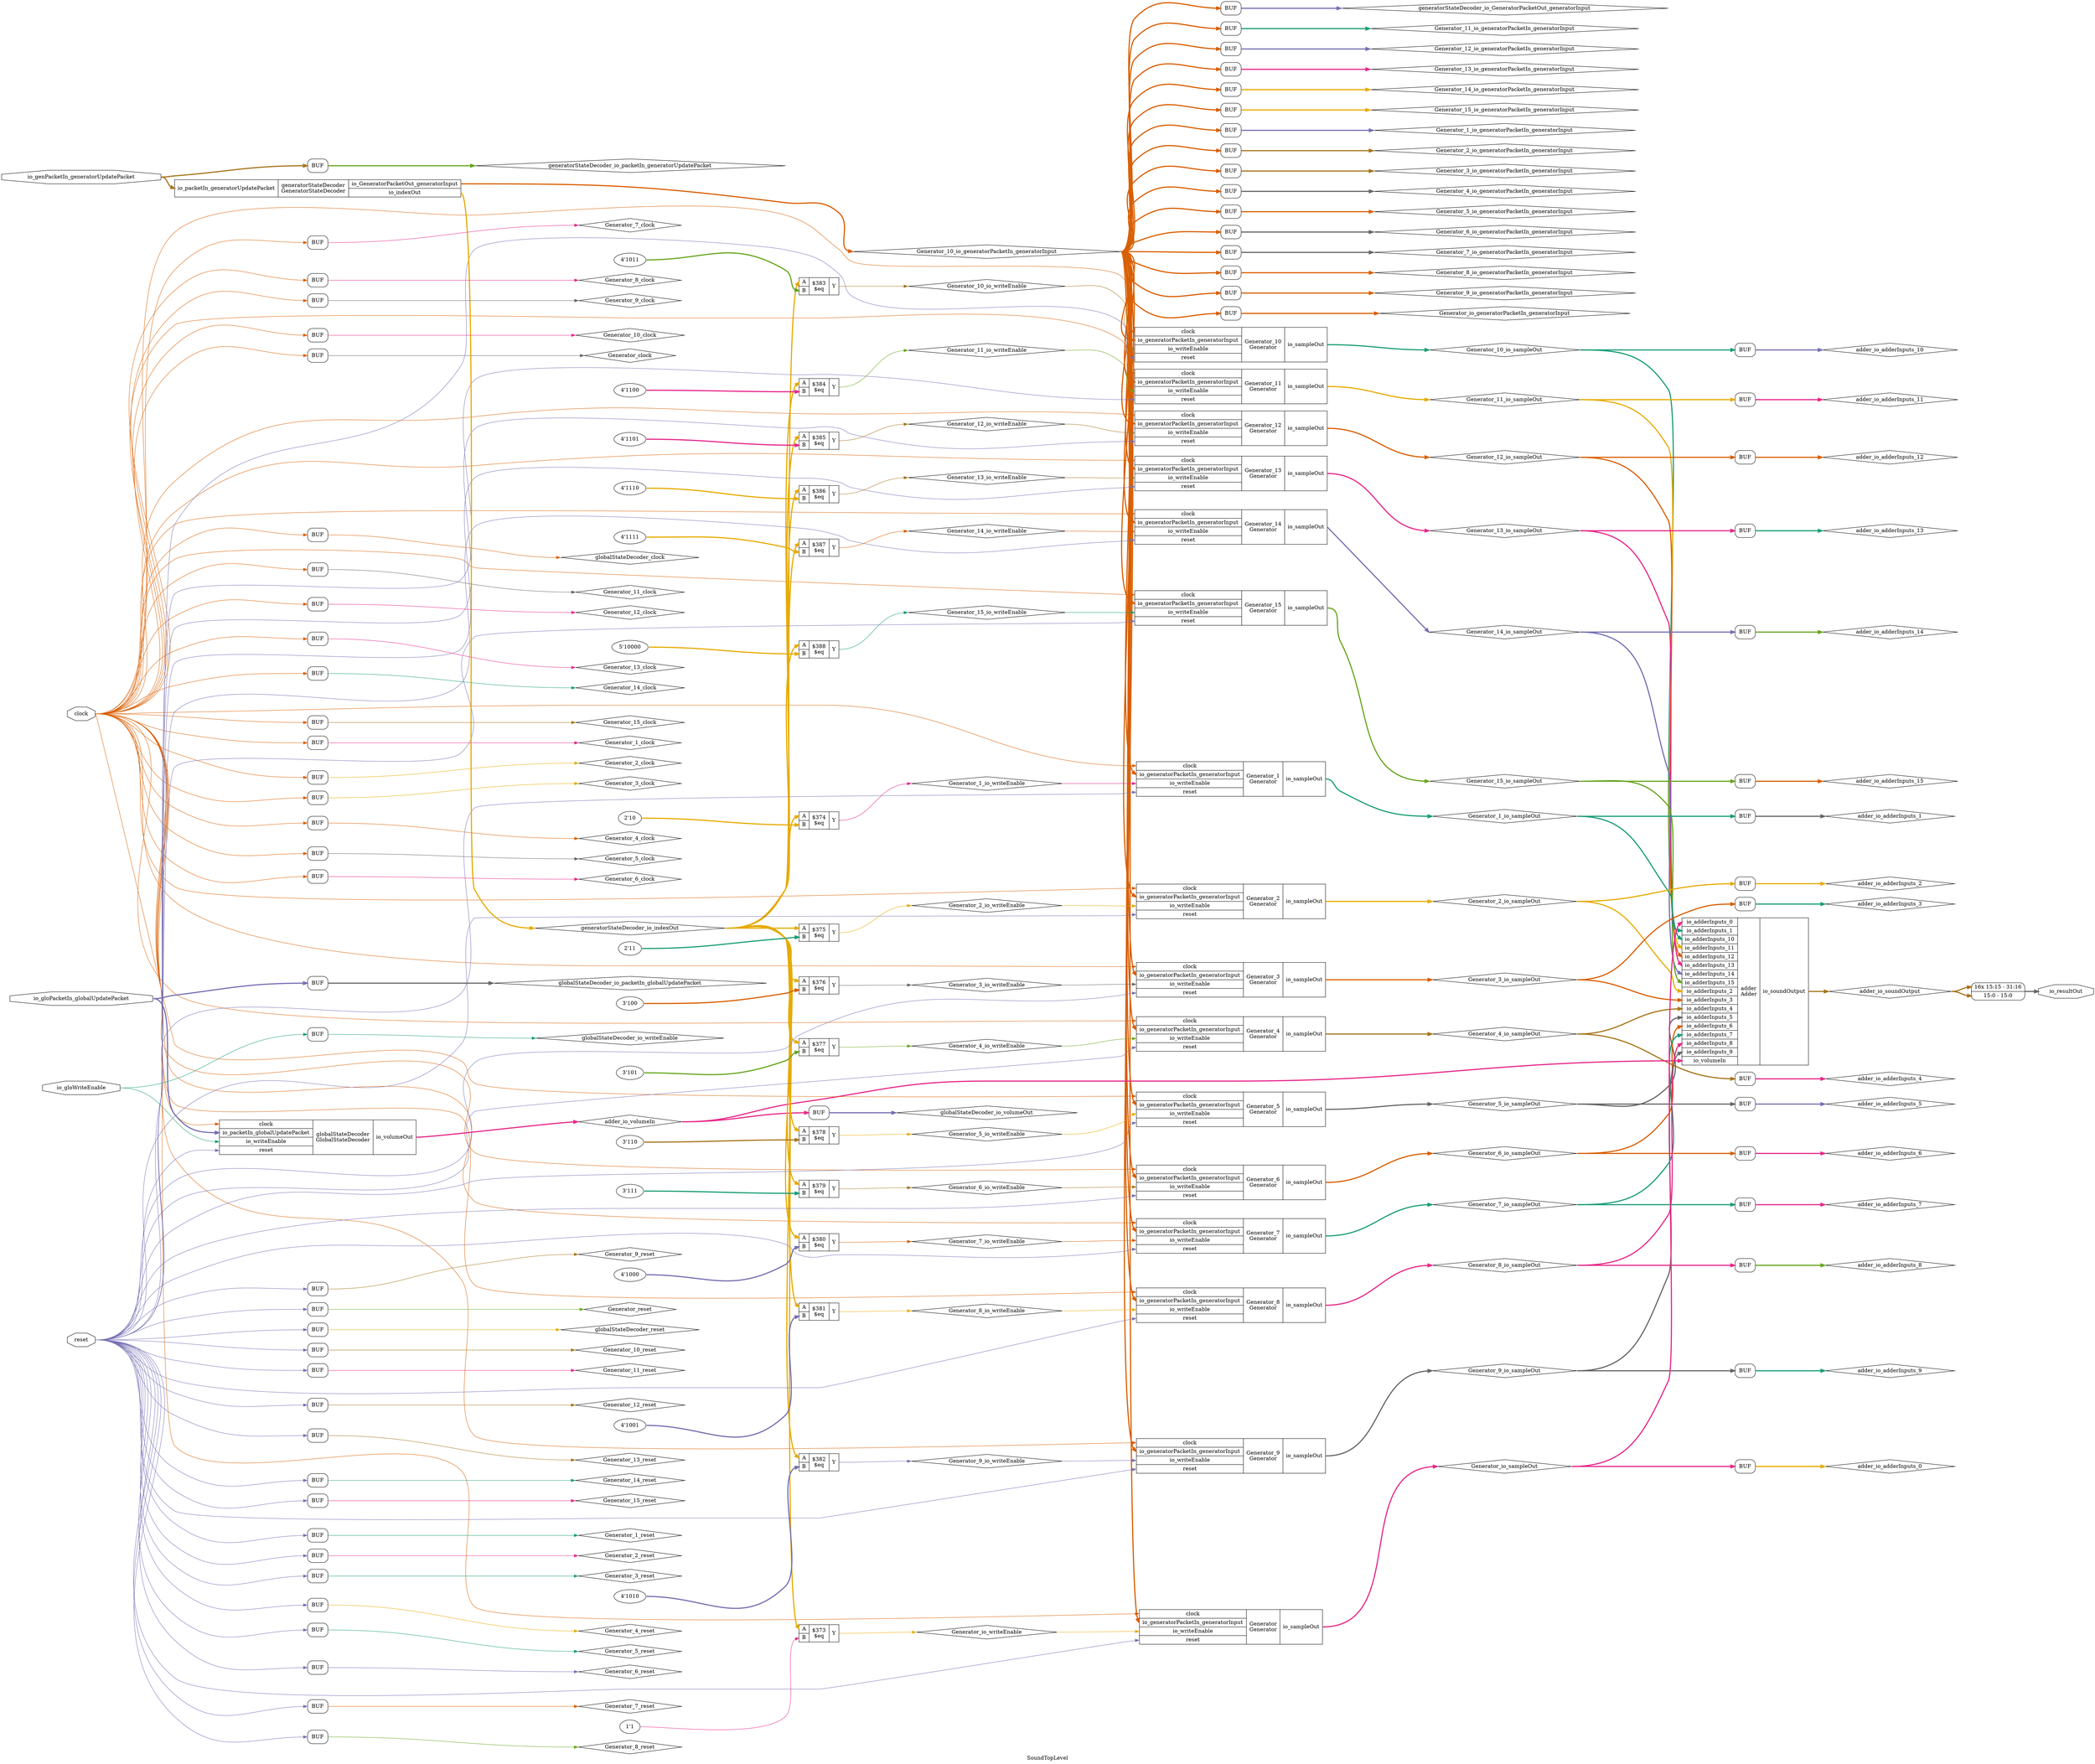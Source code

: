 digraph "SoundTopLevel" {
label="SoundTopLevel";
rankdir="LR";
remincross=true;
n1 [ shape=diamond, label="Generator_10_clock", color="black", fontcolor="black" ];
n2 [ shape=diamond, label="Generator_10_io_generatorPacketIn_generatorInput", color="black", fontcolor="black" ];
n3 [ shape=diamond, label="Generator_10_io_sampleOut", color="black", fontcolor="black" ];
n4 [ shape=diamond, label="Generator_10_io_writeEnable", color="black", fontcolor="black" ];
n5 [ shape=diamond, label="Generator_10_reset", color="black", fontcolor="black" ];
n6 [ shape=diamond, label="Generator_11_clock", color="black", fontcolor="black" ];
n7 [ shape=diamond, label="Generator_11_io_generatorPacketIn_generatorInput", color="black", fontcolor="black" ];
n8 [ shape=diamond, label="Generator_11_io_sampleOut", color="black", fontcolor="black" ];
n9 [ shape=diamond, label="Generator_11_io_writeEnable", color="black", fontcolor="black" ];
n10 [ shape=diamond, label="Generator_11_reset", color="black", fontcolor="black" ];
n11 [ shape=diamond, label="Generator_12_clock", color="black", fontcolor="black" ];
n12 [ shape=diamond, label="Generator_12_io_generatorPacketIn_generatorInput", color="black", fontcolor="black" ];
n13 [ shape=diamond, label="Generator_12_io_sampleOut", color="black", fontcolor="black" ];
n14 [ shape=diamond, label="Generator_12_io_writeEnable", color="black", fontcolor="black" ];
n15 [ shape=diamond, label="Generator_12_reset", color="black", fontcolor="black" ];
n16 [ shape=diamond, label="Generator_13_clock", color="black", fontcolor="black" ];
n17 [ shape=diamond, label="Generator_13_io_generatorPacketIn_generatorInput", color="black", fontcolor="black" ];
n18 [ shape=diamond, label="Generator_13_io_sampleOut", color="black", fontcolor="black" ];
n19 [ shape=diamond, label="Generator_13_io_writeEnable", color="black", fontcolor="black" ];
n20 [ shape=diamond, label="Generator_13_reset", color="black", fontcolor="black" ];
n21 [ shape=diamond, label="Generator_14_clock", color="black", fontcolor="black" ];
n22 [ shape=diamond, label="Generator_14_io_generatorPacketIn_generatorInput", color="black", fontcolor="black" ];
n23 [ shape=diamond, label="Generator_14_io_sampleOut", color="black", fontcolor="black" ];
n24 [ shape=diamond, label="Generator_14_io_writeEnable", color="black", fontcolor="black" ];
n25 [ shape=diamond, label="Generator_14_reset", color="black", fontcolor="black" ];
n26 [ shape=diamond, label="Generator_15_clock", color="black", fontcolor="black" ];
n27 [ shape=diamond, label="Generator_15_io_generatorPacketIn_generatorInput", color="black", fontcolor="black" ];
n28 [ shape=diamond, label="Generator_15_io_sampleOut", color="black", fontcolor="black" ];
n29 [ shape=diamond, label="Generator_15_io_writeEnable", color="black", fontcolor="black" ];
n30 [ shape=diamond, label="Generator_15_reset", color="black", fontcolor="black" ];
n31 [ shape=diamond, label="Generator_1_clock", color="black", fontcolor="black" ];
n32 [ shape=diamond, label="Generator_1_io_generatorPacketIn_generatorInput", color="black", fontcolor="black" ];
n33 [ shape=diamond, label="Generator_1_io_sampleOut", color="black", fontcolor="black" ];
n34 [ shape=diamond, label="Generator_1_io_writeEnable", color="black", fontcolor="black" ];
n35 [ shape=diamond, label="Generator_1_reset", color="black", fontcolor="black" ];
n36 [ shape=diamond, label="Generator_2_clock", color="black", fontcolor="black" ];
n37 [ shape=diamond, label="Generator_2_io_generatorPacketIn_generatorInput", color="black", fontcolor="black" ];
n38 [ shape=diamond, label="Generator_2_io_sampleOut", color="black", fontcolor="black" ];
n39 [ shape=diamond, label="Generator_2_io_writeEnable", color="black", fontcolor="black" ];
n40 [ shape=diamond, label="Generator_2_reset", color="black", fontcolor="black" ];
n41 [ shape=diamond, label="Generator_3_clock", color="black", fontcolor="black" ];
n42 [ shape=diamond, label="Generator_3_io_generatorPacketIn_generatorInput", color="black", fontcolor="black" ];
n43 [ shape=diamond, label="Generator_3_io_sampleOut", color="black", fontcolor="black" ];
n44 [ shape=diamond, label="Generator_3_io_writeEnable", color="black", fontcolor="black" ];
n45 [ shape=diamond, label="Generator_3_reset", color="black", fontcolor="black" ];
n46 [ shape=diamond, label="Generator_4_clock", color="black", fontcolor="black" ];
n47 [ shape=diamond, label="Generator_4_io_generatorPacketIn_generatorInput", color="black", fontcolor="black" ];
n48 [ shape=diamond, label="Generator_4_io_sampleOut", color="black", fontcolor="black" ];
n49 [ shape=diamond, label="Generator_4_io_writeEnable", color="black", fontcolor="black" ];
n50 [ shape=diamond, label="Generator_4_reset", color="black", fontcolor="black" ];
n51 [ shape=diamond, label="Generator_5_clock", color="black", fontcolor="black" ];
n52 [ shape=diamond, label="Generator_5_io_generatorPacketIn_generatorInput", color="black", fontcolor="black" ];
n53 [ shape=diamond, label="Generator_5_io_sampleOut", color="black", fontcolor="black" ];
n54 [ shape=diamond, label="Generator_5_io_writeEnable", color="black", fontcolor="black" ];
n55 [ shape=diamond, label="Generator_5_reset", color="black", fontcolor="black" ];
n56 [ shape=diamond, label="Generator_6_clock", color="black", fontcolor="black" ];
n57 [ shape=diamond, label="Generator_6_io_generatorPacketIn_generatorInput", color="black", fontcolor="black" ];
n58 [ shape=diamond, label="Generator_6_io_sampleOut", color="black", fontcolor="black" ];
n59 [ shape=diamond, label="Generator_6_io_writeEnable", color="black", fontcolor="black" ];
n60 [ shape=diamond, label="Generator_6_reset", color="black", fontcolor="black" ];
n61 [ shape=diamond, label="Generator_7_clock", color="black", fontcolor="black" ];
n62 [ shape=diamond, label="Generator_7_io_generatorPacketIn_generatorInput", color="black", fontcolor="black" ];
n63 [ shape=diamond, label="Generator_7_io_sampleOut", color="black", fontcolor="black" ];
n64 [ shape=diamond, label="Generator_7_io_writeEnable", color="black", fontcolor="black" ];
n65 [ shape=diamond, label="Generator_7_reset", color="black", fontcolor="black" ];
n66 [ shape=diamond, label="Generator_8_clock", color="black", fontcolor="black" ];
n67 [ shape=diamond, label="Generator_8_io_generatorPacketIn_generatorInput", color="black", fontcolor="black" ];
n68 [ shape=diamond, label="Generator_8_io_sampleOut", color="black", fontcolor="black" ];
n69 [ shape=diamond, label="Generator_8_io_writeEnable", color="black", fontcolor="black" ];
n70 [ shape=diamond, label="Generator_8_reset", color="black", fontcolor="black" ];
n71 [ shape=diamond, label="Generator_9_clock", color="black", fontcolor="black" ];
n72 [ shape=diamond, label="Generator_9_io_generatorPacketIn_generatorInput", color="black", fontcolor="black" ];
n73 [ shape=diamond, label="Generator_9_io_sampleOut", color="black", fontcolor="black" ];
n74 [ shape=diamond, label="Generator_9_io_writeEnable", color="black", fontcolor="black" ];
n75 [ shape=diamond, label="Generator_9_reset", color="black", fontcolor="black" ];
n76 [ shape=diamond, label="Generator_clock", color="black", fontcolor="black" ];
n77 [ shape=diamond, label="Generator_io_generatorPacketIn_generatorInput", color="black", fontcolor="black" ];
n78 [ shape=diamond, label="Generator_io_sampleOut", color="black", fontcolor="black" ];
n79 [ shape=diamond, label="Generator_io_writeEnable", color="black", fontcolor="black" ];
n80 [ shape=diamond, label="Generator_reset", color="black", fontcolor="black" ];
n81 [ shape=diamond, label="adder_io_adderInputs_0", color="black", fontcolor="black" ];
n82 [ shape=diamond, label="adder_io_adderInputs_1", color="black", fontcolor="black" ];
n83 [ shape=diamond, label="adder_io_adderInputs_10", color="black", fontcolor="black" ];
n84 [ shape=diamond, label="adder_io_adderInputs_11", color="black", fontcolor="black" ];
n85 [ shape=diamond, label="adder_io_adderInputs_12", color="black", fontcolor="black" ];
n86 [ shape=diamond, label="adder_io_adderInputs_13", color="black", fontcolor="black" ];
n87 [ shape=diamond, label="adder_io_adderInputs_14", color="black", fontcolor="black" ];
n88 [ shape=diamond, label="adder_io_adderInputs_15", color="black", fontcolor="black" ];
n89 [ shape=diamond, label="adder_io_adderInputs_2", color="black", fontcolor="black" ];
n90 [ shape=diamond, label="adder_io_adderInputs_3", color="black", fontcolor="black" ];
n91 [ shape=diamond, label="adder_io_adderInputs_4", color="black", fontcolor="black" ];
n92 [ shape=diamond, label="adder_io_adderInputs_5", color="black", fontcolor="black" ];
n93 [ shape=diamond, label="adder_io_adderInputs_6", color="black", fontcolor="black" ];
n94 [ shape=diamond, label="adder_io_adderInputs_7", color="black", fontcolor="black" ];
n95 [ shape=diamond, label="adder_io_adderInputs_8", color="black", fontcolor="black" ];
n96 [ shape=diamond, label="adder_io_adderInputs_9", color="black", fontcolor="black" ];
n97 [ shape=diamond, label="adder_io_soundOutput", color="black", fontcolor="black" ];
n98 [ shape=diamond, label="adder_io_volumeIn", color="black", fontcolor="black" ];
n99 [ shape=octagon, label="clock", color="black", fontcolor="black" ];
n100 [ shape=diamond, label="generatorStateDecoder_io_GeneratorPacketOut_generatorInput", color="black", fontcolor="black" ];
n101 [ shape=diamond, label="generatorStateDecoder_io_indexOut", color="black", fontcolor="black" ];
n102 [ shape=diamond, label="generatorStateDecoder_io_packetIn_generatorUpdatePacket", color="black", fontcolor="black" ];
n103 [ shape=diamond, label="globalStateDecoder_clock", color="black", fontcolor="black" ];
n104 [ shape=diamond, label="globalStateDecoder_io_packetIn_globalUpdatePacket", color="black", fontcolor="black" ];
n105 [ shape=diamond, label="globalStateDecoder_io_volumeOut", color="black", fontcolor="black" ];
n106 [ shape=diamond, label="globalStateDecoder_io_writeEnable", color="black", fontcolor="black" ];
n107 [ shape=diamond, label="globalStateDecoder_reset", color="black", fontcolor="black" ];
n108 [ shape=octagon, label="io_genPacketIn_generatorUpdatePacket", color="black", fontcolor="black" ];
n109 [ shape=octagon, label="io_gloPacketIn_globalUpdatePacket", color="black", fontcolor="black" ];
n110 [ shape=octagon, label="io_gloWriteEnable", color="black", fontcolor="black" ];
n111 [ shape=octagon, label="io_resultOut", color="black", fontcolor="black" ];
n112 [ shape=octagon, label="reset", color="black", fontcolor="black" ];
{ rank="source"; n108; n109; n110; n112; n99;}
{ rank="sink"; n111;}
v0 [ label="1'1" ];
c116 [ shape=record, label="{{<p113> A|<p114> B}|$373\n$eq|{<p115> Y}}" ];
v1 [ label="2'10" ];
c117 [ shape=record, label="{{<p113> A|<p114> B}|$374\n$eq|{<p115> Y}}" ];
v2 [ label="2'11" ];
c118 [ shape=record, label="{{<p113> A|<p114> B}|$375\n$eq|{<p115> Y}}" ];
v3 [ label="3'100" ];
c119 [ shape=record, label="{{<p113> A|<p114> B}|$376\n$eq|{<p115> Y}}" ];
v4 [ label="3'101" ];
c120 [ shape=record, label="{{<p113> A|<p114> B}|$377\n$eq|{<p115> Y}}" ];
v5 [ label="3'110" ];
c121 [ shape=record, label="{{<p113> A|<p114> B}|$378\n$eq|{<p115> Y}}" ];
v6 [ label="3'111" ];
c122 [ shape=record, label="{{<p113> A|<p114> B}|$379\n$eq|{<p115> Y}}" ];
v7 [ label="4'1000" ];
c123 [ shape=record, label="{{<p113> A|<p114> B}|$380\n$eq|{<p115> Y}}" ];
v8 [ label="4'1001" ];
c124 [ shape=record, label="{{<p113> A|<p114> B}|$381\n$eq|{<p115> Y}}" ];
v9 [ label="4'1010" ];
c125 [ shape=record, label="{{<p113> A|<p114> B}|$382\n$eq|{<p115> Y}}" ];
v10 [ label="4'1011" ];
c126 [ shape=record, label="{{<p113> A|<p114> B}|$383\n$eq|{<p115> Y}}" ];
v11 [ label="4'1100" ];
c127 [ shape=record, label="{{<p113> A|<p114> B}|$384\n$eq|{<p115> Y}}" ];
v12 [ label="4'1101" ];
c128 [ shape=record, label="{{<p113> A|<p114> B}|$385\n$eq|{<p115> Y}}" ];
v13 [ label="4'1110" ];
c129 [ shape=record, label="{{<p113> A|<p114> B}|$386\n$eq|{<p115> Y}}" ];
v14 [ label="4'1111" ];
c130 [ shape=record, label="{{<p113> A|<p114> B}|$387\n$eq|{<p115> Y}}" ];
v15 [ label="5'10000" ];
c131 [ shape=record, label="{{<p113> A|<p114> B}|$388\n$eq|{<p115> Y}}" ];
c135 [ shape=record, label="{{<p99> clock|<p132> io_generatorPacketIn_generatorInput|<p133> io_writeEnable|<p112> reset}|Generator\nGenerator|{<p134> io_sampleOut}}" ];
c136 [ shape=record, label="{{<p99> clock|<p132> io_generatorPacketIn_generatorInput|<p133> io_writeEnable|<p112> reset}|Generator_1\nGenerator|{<p134> io_sampleOut}}" ];
c137 [ shape=record, label="{{<p99> clock|<p132> io_generatorPacketIn_generatorInput|<p133> io_writeEnable|<p112> reset}|Generator_10\nGenerator|{<p134> io_sampleOut}}" ];
c138 [ shape=record, label="{{<p99> clock|<p132> io_generatorPacketIn_generatorInput|<p133> io_writeEnable|<p112> reset}|Generator_11\nGenerator|{<p134> io_sampleOut}}" ];
c139 [ shape=record, label="{{<p99> clock|<p132> io_generatorPacketIn_generatorInput|<p133> io_writeEnable|<p112> reset}|Generator_12\nGenerator|{<p134> io_sampleOut}}" ];
c140 [ shape=record, label="{{<p99> clock|<p132> io_generatorPacketIn_generatorInput|<p133> io_writeEnable|<p112> reset}|Generator_13\nGenerator|{<p134> io_sampleOut}}" ];
c141 [ shape=record, label="{{<p99> clock|<p132> io_generatorPacketIn_generatorInput|<p133> io_writeEnable|<p112> reset}|Generator_14\nGenerator|{<p134> io_sampleOut}}" ];
c142 [ shape=record, label="{{<p99> clock|<p132> io_generatorPacketIn_generatorInput|<p133> io_writeEnable|<p112> reset}|Generator_15\nGenerator|{<p134> io_sampleOut}}" ];
c143 [ shape=record, label="{{<p99> clock|<p132> io_generatorPacketIn_generatorInput|<p133> io_writeEnable|<p112> reset}|Generator_2\nGenerator|{<p134> io_sampleOut}}" ];
c144 [ shape=record, label="{{<p99> clock|<p132> io_generatorPacketIn_generatorInput|<p133> io_writeEnable|<p112> reset}|Generator_3\nGenerator|{<p134> io_sampleOut}}" ];
c145 [ shape=record, label="{{<p99> clock|<p132> io_generatorPacketIn_generatorInput|<p133> io_writeEnable|<p112> reset}|Generator_4\nGenerator|{<p134> io_sampleOut}}" ];
c146 [ shape=record, label="{{<p99> clock|<p132> io_generatorPacketIn_generatorInput|<p133> io_writeEnable|<p112> reset}|Generator_5\nGenerator|{<p134> io_sampleOut}}" ];
c147 [ shape=record, label="{{<p99> clock|<p132> io_generatorPacketIn_generatorInput|<p133> io_writeEnable|<p112> reset}|Generator_6\nGenerator|{<p134> io_sampleOut}}" ];
c148 [ shape=record, label="{{<p99> clock|<p132> io_generatorPacketIn_generatorInput|<p133> io_writeEnable|<p112> reset}|Generator_7\nGenerator|{<p134> io_sampleOut}}" ];
c149 [ shape=record, label="{{<p99> clock|<p132> io_generatorPacketIn_generatorInput|<p133> io_writeEnable|<p112> reset}|Generator_8\nGenerator|{<p134> io_sampleOut}}" ];
c150 [ shape=record, label="{{<p99> clock|<p132> io_generatorPacketIn_generatorInput|<p133> io_writeEnable|<p112> reset}|Generator_9\nGenerator|{<p134> io_sampleOut}}" ];
c169 [ shape=record, label="{{<p151> io_adderInputs_0|<p152> io_adderInputs_1|<p153> io_adderInputs_10|<p154> io_adderInputs_11|<p155> io_adderInputs_12|<p156> io_adderInputs_13|<p157> io_adderInputs_14|<p158> io_adderInputs_15|<p159> io_adderInputs_2|<p160> io_adderInputs_3|<p161> io_adderInputs_4|<p162> io_adderInputs_5|<p163> io_adderInputs_6|<p164> io_adderInputs_7|<p165> io_adderInputs_8|<p166> io_adderInputs_9|<p167> io_volumeIn}|adder\nAdder|{<p168> io_soundOutput}}" ];
c173 [ shape=record, label="{{<p170> io_packetIn_generatorUpdatePacket}|generatorStateDecoder\nGeneratorStateDecoder|{<p171> io_GeneratorPacketOut_generatorInput|<p172> io_indexOut}}" ];
c176 [ shape=record, label="{{<p99> clock|<p174> io_packetIn_globalUpdatePacket|<p133> io_writeEnable|<p112> reset}|globalStateDecoder\nGlobalStateDecoder|{<p175> io_volumeOut}}" ];
x16 [shape=box, style=rounded, label="BUF"];
x17 [shape=box, style=rounded, label="BUF"];
x18 [shape=box, style=rounded, label="BUF"];
x19 [shape=box, style=rounded, label="BUF"];
x20 [shape=box, style=rounded, label="BUF"];
x21 [shape=box, style=rounded, label="BUF"];
x22 [shape=box, style=rounded, label="BUF"];
x23 [shape=box, style=rounded, label="BUF"];
x24 [shape=box, style=rounded, label="BUF"];
x25 [shape=box, style=rounded, label="BUF"];
x26 [shape=box, style=rounded, label="BUF"];
x27 [shape=box, style=rounded, label="BUF"];
x28 [shape=box, style=rounded, label="BUF"];
x29 [shape=box, style=rounded, label="BUF"];
x30 [shape=box, style=rounded, label="BUF"];
x31 [shape=box, style=rounded, label="BUF"];
x32 [shape=box, style=rounded, label="BUF"];
x33 [shape=box, style=rounded, label="BUF"];
x34 [shape=box, style=rounded, label="BUF"];
x35 [shape=box, style=rounded, label="BUF"];
x36 [shape=box, style=rounded, label="BUF"];
x37 [shape=box, style=rounded, label="BUF"];
x38 [shape=box, style=rounded, label="BUF"];
x39 [shape=box, style=rounded, label="BUF"];
x40 [shape=box, style=rounded, label="BUF"];
x41 [shape=box, style=rounded, label="BUF"];
x42 [shape=box, style=rounded, label="BUF"];
x43 [shape=box, style=rounded, label="BUF"];
x44 [shape=box, style=rounded, label="BUF"];
x45 [shape=box, style=rounded, label="BUF"];
x46 [shape=box, style=rounded, label="BUF"];
x47 [shape=box, style=rounded, label="BUF"];
x48 [shape=box, style=rounded, label="BUF"];
x49 [shape=box, style=rounded, label="BUF"];
x50 [shape=box, style=rounded, label="BUF"];
x51 [shape=box, style=rounded, label="BUF"];
x52 [shape=box, style=rounded, label="BUF"];
x53 [shape=box, style=rounded, label="BUF"];
x54 [shape=box, style=rounded, label="BUF"];
x55 [shape=box, style=rounded, label="BUF"];
x56 [shape=box, style=rounded, label="BUF"];
x57 [shape=box, style=rounded, label="BUF"];
x58 [shape=box, style=rounded, label="BUF"];
x59 [shape=box, style=rounded, label="BUF"];
x60 [shape=box, style=rounded, label="BUF"];
x61 [shape=box, style=rounded, label="BUF"];
x62 [shape=box, style=rounded, label="BUF"];
x63 [shape=box, style=rounded, label="BUF"];
x64 [shape=box, style=rounded, label="BUF"];
x65 [shape=box, style=rounded, label="BUF"];
x66 [shape=box, style=rounded, label="BUF"];
x67 [shape=box, style=rounded, label="BUF"];
x68 [shape=box, style=rounded, label="BUF"];
x69 [shape=box, style=rounded, label="BUF"];
x70 [shape=box, style=rounded, label="BUF"];
x71 [shape=box, style=rounded, label="BUF"];
x72 [shape=box, style=rounded, label="BUF"];
x73 [shape=box, style=rounded, label="BUF"];
x74 [shape=box, style=rounded, label="BUF"];
x75 [shape=box, style=rounded, label="BUF"];
x76 [shape=box, style=rounded, label="BUF"];
x77 [shape=box, style=rounded, label="BUF"];
x78 [shape=box, style=rounded, label="BUF"];
x79 [shape=box, style=rounded, label="BUF"];
x80 [shape=box, style=rounded, label="BUF"];
x81 [shape=box, style=rounded, label="BUF"];
x82 [shape=box, style=rounded, label="BUF"];
x83 [shape=box, style=rounded, label="BUF"];
x84 [shape=box, style=rounded, label="BUF"];
x85 [shape=box, style=rounded, label="BUF"];
x86 [ shape=record, style=rounded, label="<s16> 16x 15:15 - 31:16 |<s0> 15:0 - 15:0 " ];
x16:e:e -> n1:w [colorscheme="dark28", color="4", fontcolor="4", label=""];
x20:e:e -> n10:w [colorscheme="dark28", color="4", fontcolor="4", label=""];
x79:e:e -> n100:w [colorscheme="dark28", color="3", fontcolor="3", style="setlinewidth(3)", label=""];
c173:p172:e -> n101:w [colorscheme="dark28", color="6", fontcolor="6", style="setlinewidth(3)", label=""];
n101:e -> c116:p113:w [colorscheme="dark28", color="6", fontcolor="6", style="setlinewidth(3)", label=""];
n101:e -> c117:p113:w [colorscheme="dark28", color="6", fontcolor="6", style="setlinewidth(3)", label=""];
n101:e -> c118:p113:w [colorscheme="dark28", color="6", fontcolor="6", style="setlinewidth(3)", label=""];
n101:e -> c119:p113:w [colorscheme="dark28", color="6", fontcolor="6", style="setlinewidth(3)", label=""];
n101:e -> c120:p113:w [colorscheme="dark28", color="6", fontcolor="6", style="setlinewidth(3)", label=""];
n101:e -> c121:p113:w [colorscheme="dark28", color="6", fontcolor="6", style="setlinewidth(3)", label=""];
n101:e -> c122:p113:w [colorscheme="dark28", color="6", fontcolor="6", style="setlinewidth(3)", label=""];
n101:e -> c123:p113:w [colorscheme="dark28", color="6", fontcolor="6", style="setlinewidth(3)", label=""];
n101:e -> c124:p113:w [colorscheme="dark28", color="6", fontcolor="6", style="setlinewidth(3)", label=""];
n101:e -> c125:p113:w [colorscheme="dark28", color="6", fontcolor="6", style="setlinewidth(3)", label=""];
n101:e -> c126:p113:w [colorscheme="dark28", color="6", fontcolor="6", style="setlinewidth(3)", label=""];
n101:e -> c127:p113:w [colorscheme="dark28", color="6", fontcolor="6", style="setlinewidth(3)", label=""];
n101:e -> c128:p113:w [colorscheme="dark28", color="6", fontcolor="6", style="setlinewidth(3)", label=""];
n101:e -> c129:p113:w [colorscheme="dark28", color="6", fontcolor="6", style="setlinewidth(3)", label=""];
n101:e -> c130:p113:w [colorscheme="dark28", color="6", fontcolor="6", style="setlinewidth(3)", label=""];
n101:e -> c131:p113:w [colorscheme="dark28", color="6", fontcolor="6", style="setlinewidth(3)", label=""];
x80:e:e -> n102:w [colorscheme="dark28", color="5", fontcolor="5", style="setlinewidth(3)", label=""];
x81:e:e -> n103:w [colorscheme="dark28", color="2", fontcolor="2", label=""];
x82:e:e -> n104:w [colorscheme="dark28", color="8", fontcolor="8", style="setlinewidth(3)", label=""];
x83:e:e -> n105:w [colorscheme="dark28", color="3", fontcolor="3", style="setlinewidth(3)", label=""];
x84:e:e -> n106:w [colorscheme="dark28", color="1", fontcolor="1", label=""];
x85:e:e -> n107:w [colorscheme="dark28", color="6", fontcolor="6", label=""];
n108:e -> c173:p170:w [colorscheme="dark28", color="7", fontcolor="7", style="setlinewidth(3)", label=""];
n108:e -> x80:w:w [colorscheme="dark28", color="7", fontcolor="7", style="setlinewidth(3)", label=""];
n109:e -> c176:p174:w [colorscheme="dark28", color="3", fontcolor="3", style="setlinewidth(3)", label=""];
n109:e -> x82:w:w [colorscheme="dark28", color="3", fontcolor="3", style="setlinewidth(3)", label=""];
x21:e:e -> n11:w [colorscheme="dark28", color="4", fontcolor="4", label=""];
n110:e -> c176:p133:w [colorscheme="dark28", color="1", fontcolor="1", label=""];
n110:e -> x84:w:w [colorscheme="dark28", color="1", fontcolor="1", label=""];
x86:e -> n111:w [colorscheme="dark28", color="8", fontcolor="8", style="setlinewidth(3)", label=""];
n112:e -> c135:p112:w [colorscheme="dark28", color="3", fontcolor="3", label=""];
n112:e -> c136:p112:w [colorscheme="dark28", color="3", fontcolor="3", label=""];
n112:e -> c137:p112:w [colorscheme="dark28", color="3", fontcolor="3", label=""];
n112:e -> c138:p112:w [colorscheme="dark28", color="3", fontcolor="3", label=""];
n112:e -> c139:p112:w [colorscheme="dark28", color="3", fontcolor="3", label=""];
n112:e -> c140:p112:w [colorscheme="dark28", color="3", fontcolor="3", label=""];
n112:e -> c141:p112:w [colorscheme="dark28", color="3", fontcolor="3", label=""];
n112:e -> c142:p112:w [colorscheme="dark28", color="3", fontcolor="3", label=""];
n112:e -> c143:p112:w [colorscheme="dark28", color="3", fontcolor="3", label=""];
n112:e -> c144:p112:w [colorscheme="dark28", color="3", fontcolor="3", label=""];
n112:e -> c145:p112:w [colorscheme="dark28", color="3", fontcolor="3", label=""];
n112:e -> c146:p112:w [colorscheme="dark28", color="3", fontcolor="3", label=""];
n112:e -> c147:p112:w [colorscheme="dark28", color="3", fontcolor="3", label=""];
n112:e -> c148:p112:w [colorscheme="dark28", color="3", fontcolor="3", label=""];
n112:e -> c149:p112:w [colorscheme="dark28", color="3", fontcolor="3", label=""];
n112:e -> c150:p112:w [colorscheme="dark28", color="3", fontcolor="3", label=""];
n112:e -> c176:p112:w [colorscheme="dark28", color="3", fontcolor="3", label=""];
n112:e -> x17:w:w [colorscheme="dark28", color="3", fontcolor="3", label=""];
n112:e -> x20:w:w [colorscheme="dark28", color="3", fontcolor="3", label=""];
n112:e -> x23:w:w [colorscheme="dark28", color="3", fontcolor="3", label=""];
n112:e -> x26:w:w [colorscheme="dark28", color="3", fontcolor="3", label=""];
n112:e -> x29:w:w [colorscheme="dark28", color="3", fontcolor="3", label=""];
n112:e -> x32:w:w [colorscheme="dark28", color="3", fontcolor="3", label=""];
n112:e -> x35:w:w [colorscheme="dark28", color="3", fontcolor="3", label=""];
n112:e -> x38:w:w [colorscheme="dark28", color="3", fontcolor="3", label=""];
n112:e -> x41:w:w [colorscheme="dark28", color="3", fontcolor="3", label=""];
n112:e -> x44:w:w [colorscheme="dark28", color="3", fontcolor="3", label=""];
n112:e -> x47:w:w [colorscheme="dark28", color="3", fontcolor="3", label=""];
n112:e -> x50:w:w [colorscheme="dark28", color="3", fontcolor="3", label=""];
n112:e -> x53:w:w [colorscheme="dark28", color="3", fontcolor="3", label=""];
n112:e -> x56:w:w [colorscheme="dark28", color="3", fontcolor="3", label=""];
n112:e -> x59:w:w [colorscheme="dark28", color="3", fontcolor="3", label=""];
n112:e -> x62:w:w [colorscheme="dark28", color="3", fontcolor="3", label=""];
n112:e -> x85:w:w [colorscheme="dark28", color="3", fontcolor="3", label=""];
x22:e:e -> n12:w [colorscheme="dark28", color="3", fontcolor="3", style="setlinewidth(3)", label=""];
c139:p134:e -> n13:w [colorscheme="dark28", color="2", fontcolor="2", style="setlinewidth(3)", label=""];
n13:e -> c169:p155:w [colorscheme="dark28", color="2", fontcolor="2", style="setlinewidth(3)", label=""];
n13:e -> x67:w:w [colorscheme="dark28", color="2", fontcolor="2", style="setlinewidth(3)", label=""];
c128:p115:e -> n14:w [colorscheme="dark28", color="7", fontcolor="7", label=""];
n14:e -> c139:p133:w [colorscheme="dark28", color="7", fontcolor="7", label=""];
x23:e:e -> n15:w [colorscheme="dark28", color="7", fontcolor="7", label=""];
x24:e:e -> n16:w [colorscheme="dark28", color="4", fontcolor="4", label=""];
x25:e:e -> n17:w [colorscheme="dark28", color="4", fontcolor="4", style="setlinewidth(3)", label=""];
c140:p134:e -> n18:w [colorscheme="dark28", color="4", fontcolor="4", style="setlinewidth(3)", label=""];
n18:e -> c169:p156:w [colorscheme="dark28", color="4", fontcolor="4", style="setlinewidth(3)", label=""];
n18:e -> x68:w:w [colorscheme="dark28", color="4", fontcolor="4", style="setlinewidth(3)", label=""];
c129:p115:e -> n19:w [colorscheme="dark28", color="7", fontcolor="7", label=""];
n19:e -> c140:p133:w [colorscheme="dark28", color="7", fontcolor="7", label=""];
c173:p171:e -> n2:w [colorscheme="dark28", color="2", fontcolor="2", style="setlinewidth(3)", label=""];
n2:e -> c135:p132:w [colorscheme="dark28", color="2", fontcolor="2", style="setlinewidth(3)", label=""];
n2:e -> c136:p132:w [colorscheme="dark28", color="2", fontcolor="2", style="setlinewidth(3)", label=""];
n2:e -> c137:p132:w [colorscheme="dark28", color="2", fontcolor="2", style="setlinewidth(3)", label=""];
n2:e -> c138:p132:w [colorscheme="dark28", color="2", fontcolor="2", style="setlinewidth(3)", label=""];
n2:e -> c139:p132:w [colorscheme="dark28", color="2", fontcolor="2", style="setlinewidth(3)", label=""];
n2:e -> c140:p132:w [colorscheme="dark28", color="2", fontcolor="2", style="setlinewidth(3)", label=""];
n2:e -> c141:p132:w [colorscheme="dark28", color="2", fontcolor="2", style="setlinewidth(3)", label=""];
n2:e -> c142:p132:w [colorscheme="dark28", color="2", fontcolor="2", style="setlinewidth(3)", label=""];
n2:e -> c143:p132:w [colorscheme="dark28", color="2", fontcolor="2", style="setlinewidth(3)", label=""];
n2:e -> c144:p132:w [colorscheme="dark28", color="2", fontcolor="2", style="setlinewidth(3)", label=""];
n2:e -> c145:p132:w [colorscheme="dark28", color="2", fontcolor="2", style="setlinewidth(3)", label=""];
n2:e -> c146:p132:w [colorscheme="dark28", color="2", fontcolor="2", style="setlinewidth(3)", label=""];
n2:e -> c147:p132:w [colorscheme="dark28", color="2", fontcolor="2", style="setlinewidth(3)", label=""];
n2:e -> c148:p132:w [colorscheme="dark28", color="2", fontcolor="2", style="setlinewidth(3)", label=""];
n2:e -> c149:p132:w [colorscheme="dark28", color="2", fontcolor="2", style="setlinewidth(3)", label=""];
n2:e -> c150:p132:w [colorscheme="dark28", color="2", fontcolor="2", style="setlinewidth(3)", label=""];
n2:e -> x19:w:w [colorscheme="dark28", color="2", fontcolor="2", style="setlinewidth(3)", label=""];
n2:e -> x22:w:w [colorscheme="dark28", color="2", fontcolor="2", style="setlinewidth(3)", label=""];
n2:e -> x25:w:w [colorscheme="dark28", color="2", fontcolor="2", style="setlinewidth(3)", label=""];
n2:e -> x28:w:w [colorscheme="dark28", color="2", fontcolor="2", style="setlinewidth(3)", label=""];
n2:e -> x31:w:w [colorscheme="dark28", color="2", fontcolor="2", style="setlinewidth(3)", label=""];
n2:e -> x34:w:w [colorscheme="dark28", color="2", fontcolor="2", style="setlinewidth(3)", label=""];
n2:e -> x37:w:w [colorscheme="dark28", color="2", fontcolor="2", style="setlinewidth(3)", label=""];
n2:e -> x40:w:w [colorscheme="dark28", color="2", fontcolor="2", style="setlinewidth(3)", label=""];
n2:e -> x43:w:w [colorscheme="dark28", color="2", fontcolor="2", style="setlinewidth(3)", label=""];
n2:e -> x46:w:w [colorscheme="dark28", color="2", fontcolor="2", style="setlinewidth(3)", label=""];
n2:e -> x49:w:w [colorscheme="dark28", color="2", fontcolor="2", style="setlinewidth(3)", label=""];
n2:e -> x52:w:w [colorscheme="dark28", color="2", fontcolor="2", style="setlinewidth(3)", label=""];
n2:e -> x55:w:w [colorscheme="dark28", color="2", fontcolor="2", style="setlinewidth(3)", label=""];
n2:e -> x58:w:w [colorscheme="dark28", color="2", fontcolor="2", style="setlinewidth(3)", label=""];
n2:e -> x61:w:w [colorscheme="dark28", color="2", fontcolor="2", style="setlinewidth(3)", label=""];
n2:e -> x79:w:w [colorscheme="dark28", color="2", fontcolor="2", style="setlinewidth(3)", label=""];
x26:e:e -> n20:w [colorscheme="dark28", color="7", fontcolor="7", label=""];
x27:e:e -> n21:w [colorscheme="dark28", color="1", fontcolor="1", label=""];
x28:e:e -> n22:w [colorscheme="dark28", color="6", fontcolor="6", style="setlinewidth(3)", label=""];
c141:p134:e -> n23:w [colorscheme="dark28", color="3", fontcolor="3", style="setlinewidth(3)", label=""];
n23:e -> c169:p157:w [colorscheme="dark28", color="3", fontcolor="3", style="setlinewidth(3)", label=""];
n23:e -> x69:w:w [colorscheme="dark28", color="3", fontcolor="3", style="setlinewidth(3)", label=""];
c130:p115:e -> n24:w [colorscheme="dark28", color="2", fontcolor="2", label=""];
n24:e -> c141:p133:w [colorscheme="dark28", color="2", fontcolor="2", label=""];
x29:e:e -> n25:w [colorscheme="dark28", color="1", fontcolor="1", label=""];
x30:e:e -> n26:w [colorscheme="dark28", color="7", fontcolor="7", label=""];
x31:e:e -> n27:w [colorscheme="dark28", color="6", fontcolor="6", style="setlinewidth(3)", label=""];
c142:p134:e -> n28:w [colorscheme="dark28", color="5", fontcolor="5", style="setlinewidth(3)", label=""];
n28:e -> c169:p158:w [colorscheme="dark28", color="5", fontcolor="5", style="setlinewidth(3)", label=""];
n28:e -> x70:w:w [colorscheme="dark28", color="5", fontcolor="5", style="setlinewidth(3)", label=""];
c131:p115:e -> n29:w [colorscheme="dark28", color="1", fontcolor="1", label=""];
n29:e -> c142:p133:w [colorscheme="dark28", color="1", fontcolor="1", label=""];
c137:p134:e -> n3:w [colorscheme="dark28", color="1", fontcolor="1", style="setlinewidth(3)", label=""];
n3:e -> c169:p153:w [colorscheme="dark28", color="1", fontcolor="1", style="setlinewidth(3)", label=""];
n3:e -> x65:w:w [colorscheme="dark28", color="1", fontcolor="1", style="setlinewidth(3)", label=""];
x32:e:e -> n30:w [colorscheme="dark28", color="4", fontcolor="4", label=""];
x33:e:e -> n31:w [colorscheme="dark28", color="4", fontcolor="4", label=""];
x34:e:e -> n32:w [colorscheme="dark28", color="3", fontcolor="3", style="setlinewidth(3)", label=""];
c136:p134:e -> n33:w [colorscheme="dark28", color="1", fontcolor="1", style="setlinewidth(3)", label=""];
n33:e -> c169:p152:w [colorscheme="dark28", color="1", fontcolor="1", style="setlinewidth(3)", label=""];
n33:e -> x64:w:w [colorscheme="dark28", color="1", fontcolor="1", style="setlinewidth(3)", label=""];
c117:p115:e -> n34:w [colorscheme="dark28", color="4", fontcolor="4", label=""];
n34:e -> c136:p133:w [colorscheme="dark28", color="4", fontcolor="4", label=""];
x35:e:e -> n35:w [colorscheme="dark28", color="1", fontcolor="1", label=""];
x36:e:e -> n36:w [colorscheme="dark28", color="6", fontcolor="6", label=""];
x37:e:e -> n37:w [colorscheme="dark28", color="7", fontcolor="7", style="setlinewidth(3)", label=""];
c143:p134:e -> n38:w [colorscheme="dark28", color="6", fontcolor="6", style="setlinewidth(3)", label=""];
n38:e -> c169:p159:w [colorscheme="dark28", color="6", fontcolor="6", style="setlinewidth(3)", label=""];
n38:e -> x71:w:w [colorscheme="dark28", color="6", fontcolor="6", style="setlinewidth(3)", label=""];
c118:p115:e -> n39:w [colorscheme="dark28", color="6", fontcolor="6", label=""];
n39:e -> c143:p133:w [colorscheme="dark28", color="6", fontcolor="6", label=""];
c126:p115:e -> n4:w [colorscheme="dark28", color="7", fontcolor="7", label=""];
n4:e -> c137:p133:w [colorscheme="dark28", color="7", fontcolor="7", label=""];
x38:e:e -> n40:w [colorscheme="dark28", color="4", fontcolor="4", label=""];
x39:e:e -> n41:w [colorscheme="dark28", color="6", fontcolor="6", label=""];
x40:e:e -> n42:w [colorscheme="dark28", color="7", fontcolor="7", style="setlinewidth(3)", label=""];
c144:p134:e -> n43:w [colorscheme="dark28", color="2", fontcolor="2", style="setlinewidth(3)", label=""];
n43:e -> c169:p160:w [colorscheme="dark28", color="2", fontcolor="2", style="setlinewidth(3)", label=""];
n43:e -> x72:w:w [colorscheme="dark28", color="2", fontcolor="2", style="setlinewidth(3)", label=""];
c119:p115:e -> n44:w [colorscheme="dark28", color="8", fontcolor="8", label=""];
n44:e -> c144:p133:w [colorscheme="dark28", color="8", fontcolor="8", label=""];
x41:e:e -> n45:w [colorscheme="dark28", color="1", fontcolor="1", label=""];
x42:e:e -> n46:w [colorscheme="dark28", color="2", fontcolor="2", label=""];
x43:e:e -> n47:w [colorscheme="dark28", color="8", fontcolor="8", style="setlinewidth(3)", label=""];
c145:p134:e -> n48:w [colorscheme="dark28", color="7", fontcolor="7", style="setlinewidth(3)", label=""];
n48:e -> c169:p161:w [colorscheme="dark28", color="7", fontcolor="7", style="setlinewidth(3)", label=""];
n48:e -> x73:w:w [colorscheme="dark28", color="7", fontcolor="7", style="setlinewidth(3)", label=""];
c120:p115:e -> n49:w [colorscheme="dark28", color="5", fontcolor="5", label=""];
n49:e -> c145:p133:w [colorscheme="dark28", color="5", fontcolor="5", label=""];
x17:e:e -> n5:w [colorscheme="dark28", color="7", fontcolor="7", label=""];
x44:e:e -> n50:w [colorscheme="dark28", color="6", fontcolor="6", label=""];
x45:e:e -> n51:w [colorscheme="dark28", color="8", fontcolor="8", label=""];
x46:e:e -> n52:w [colorscheme="dark28", color="2", fontcolor="2", style="setlinewidth(3)", label=""];
c146:p134:e -> n53:w [colorscheme="dark28", color="8", fontcolor="8", style="setlinewidth(3)", label=""];
n53:e -> c169:p162:w [colorscheme="dark28", color="8", fontcolor="8", style="setlinewidth(3)", label=""];
n53:e -> x74:w:w [colorscheme="dark28", color="8", fontcolor="8", style="setlinewidth(3)", label=""];
c121:p115:e -> n54:w [colorscheme="dark28", color="6", fontcolor="6", label=""];
n54:e -> c146:p133:w [colorscheme="dark28", color="6", fontcolor="6", label=""];
x47:e:e -> n55:w [colorscheme="dark28", color="1", fontcolor="1", label=""];
x48:e:e -> n56:w [colorscheme="dark28", color="4", fontcolor="4", label=""];
x49:e:e -> n57:w [colorscheme="dark28", color="8", fontcolor="8", style="setlinewidth(3)", label=""];
c147:p134:e -> n58:w [colorscheme="dark28", color="2", fontcolor="2", style="setlinewidth(3)", label=""];
n58:e -> c169:p163:w [colorscheme="dark28", color="2", fontcolor="2", style="setlinewidth(3)", label=""];
n58:e -> x75:w:w [colorscheme="dark28", color="2", fontcolor="2", style="setlinewidth(3)", label=""];
c122:p115:e -> n59:w [colorscheme="dark28", color="7", fontcolor="7", label=""];
n59:e -> c147:p133:w [colorscheme="dark28", color="7", fontcolor="7", label=""];
x18:e:e -> n6:w [colorscheme="dark28", color="8", fontcolor="8", label=""];
x50:e:e -> n60:w [colorscheme="dark28", color="3", fontcolor="3", label=""];
x51:e:e -> n61:w [colorscheme="dark28", color="4", fontcolor="4", label=""];
x52:e:e -> n62:w [colorscheme="dark28", color="8", fontcolor="8", style="setlinewidth(3)", label=""];
c148:p134:e -> n63:w [colorscheme="dark28", color="1", fontcolor="1", style="setlinewidth(3)", label=""];
n63:e -> c169:p164:w [colorscheme="dark28", color="1", fontcolor="1", style="setlinewidth(3)", label=""];
n63:e -> x76:w:w [colorscheme="dark28", color="1", fontcolor="1", style="setlinewidth(3)", label=""];
c123:p115:e -> n64:w [colorscheme="dark28", color="2", fontcolor="2", label=""];
n64:e -> c148:p133:w [colorscheme="dark28", color="2", fontcolor="2", label=""];
x53:e:e -> n65:w [colorscheme="dark28", color="2", fontcolor="2", label=""];
x54:e:e -> n66:w [colorscheme="dark28", color="4", fontcolor="4", label=""];
x55:e:e -> n67:w [colorscheme="dark28", color="2", fontcolor="2", style="setlinewidth(3)", label=""];
c149:p134:e -> n68:w [colorscheme="dark28", color="4", fontcolor="4", style="setlinewidth(3)", label=""];
n68:e -> c169:p165:w [colorscheme="dark28", color="4", fontcolor="4", style="setlinewidth(3)", label=""];
n68:e -> x77:w:w [colorscheme="dark28", color="4", fontcolor="4", style="setlinewidth(3)", label=""];
c124:p115:e -> n69:w [colorscheme="dark28", color="6", fontcolor="6", label=""];
n69:e -> c149:p133:w [colorscheme="dark28", color="6", fontcolor="6", label=""];
x19:e:e -> n7:w [colorscheme="dark28", color="1", fontcolor="1", style="setlinewidth(3)", label=""];
x56:e:e -> n70:w [colorscheme="dark28", color="5", fontcolor="5", label=""];
x57:e:e -> n71:w [colorscheme="dark28", color="8", fontcolor="8", label=""];
x58:e:e -> n72:w [colorscheme="dark28", color="2", fontcolor="2", style="setlinewidth(3)", label=""];
c150:p134:e -> n73:w [colorscheme="dark28", color="8", fontcolor="8", style="setlinewidth(3)", label=""];
n73:e -> c169:p166:w [colorscheme="dark28", color="8", fontcolor="8", style="setlinewidth(3)", label=""];
n73:e -> x78:w:w [colorscheme="dark28", color="8", fontcolor="8", style="setlinewidth(3)", label=""];
c125:p115:e -> n74:w [colorscheme="dark28", color="3", fontcolor="3", label=""];
n74:e -> c150:p133:w [colorscheme="dark28", color="3", fontcolor="3", label=""];
x59:e:e -> n75:w [colorscheme="dark28", color="7", fontcolor="7", label=""];
x60:e:e -> n76:w [colorscheme="dark28", color="8", fontcolor="8", label=""];
x61:e:e -> n77:w [colorscheme="dark28", color="2", fontcolor="2", style="setlinewidth(3)", label=""];
c135:p134:e -> n78:w [colorscheme="dark28", color="4", fontcolor="4", style="setlinewidth(3)", label=""];
n78:e -> c169:p151:w [colorscheme="dark28", color="4", fontcolor="4", style="setlinewidth(3)", label=""];
n78:e -> x63:w:w [colorscheme="dark28", color="4", fontcolor="4", style="setlinewidth(3)", label=""];
c116:p115:e -> n79:w [colorscheme="dark28", color="6", fontcolor="6", label=""];
n79:e -> c135:p133:w [colorscheme="dark28", color="6", fontcolor="6", label=""];
c138:p134:e -> n8:w [colorscheme="dark28", color="6", fontcolor="6", style="setlinewidth(3)", label=""];
n8:e -> c169:p154:w [colorscheme="dark28", color="6", fontcolor="6", style="setlinewidth(3)", label=""];
n8:e -> x66:w:w [colorscheme="dark28", color="6", fontcolor="6", style="setlinewidth(3)", label=""];
x62:e:e -> n80:w [colorscheme="dark28", color="5", fontcolor="5", label=""];
x63:e:e -> n81:w [colorscheme="dark28", color="6", fontcolor="6", style="setlinewidth(3)", label=""];
x64:e:e -> n82:w [colorscheme="dark28", color="8", fontcolor="8", style="setlinewidth(3)", label=""];
x65:e:e -> n83:w [colorscheme="dark28", color="3", fontcolor="3", style="setlinewidth(3)", label=""];
x66:e:e -> n84:w [colorscheme="dark28", color="4", fontcolor="4", style="setlinewidth(3)", label=""];
x67:e:e -> n85:w [colorscheme="dark28", color="2", fontcolor="2", style="setlinewidth(3)", label=""];
x68:e:e -> n86:w [colorscheme="dark28", color="1", fontcolor="1", style="setlinewidth(3)", label=""];
x69:e:e -> n87:w [colorscheme="dark28", color="5", fontcolor="5", style="setlinewidth(3)", label=""];
x70:e:e -> n88:w [colorscheme="dark28", color="2", fontcolor="2", style="setlinewidth(3)", label=""];
x71:e:e -> n89:w [colorscheme="dark28", color="6", fontcolor="6", style="setlinewidth(3)", label=""];
c127:p115:e -> n9:w [colorscheme="dark28", color="5", fontcolor="5", label=""];
n9:e -> c138:p133:w [colorscheme="dark28", color="5", fontcolor="5", label=""];
x72:e:e -> n90:w [colorscheme="dark28", color="1", fontcolor="1", style="setlinewidth(3)", label=""];
x73:e:e -> n91:w [colorscheme="dark28", color="4", fontcolor="4", style="setlinewidth(3)", label=""];
x74:e:e -> n92:w [colorscheme="dark28", color="3", fontcolor="3", style="setlinewidth(3)", label=""];
x75:e:e -> n93:w [colorscheme="dark28", color="4", fontcolor="4", style="setlinewidth(3)", label=""];
x76:e:e -> n94:w [colorscheme="dark28", color="4", fontcolor="4", style="setlinewidth(3)", label=""];
x77:e:e -> n95:w [colorscheme="dark28", color="5", fontcolor="5", style="setlinewidth(3)", label=""];
x78:e:e -> n96:w [colorscheme="dark28", color="1", fontcolor="1", style="setlinewidth(3)", label=""];
c169:p168:e -> n97:w [colorscheme="dark28", color="7", fontcolor="7", style="setlinewidth(3)", label=""];
n97:e -> x86:s0:w [colorscheme="dark28", color="7", fontcolor="7", style="setlinewidth(3)", label=""];
n97:e -> x86:s16:w [colorscheme="dark28", color="7", fontcolor="7", style="setlinewidth(3)", label=""];
c176:p175:e -> n98:w [colorscheme="dark28", color="4", fontcolor="4", style="setlinewidth(3)", label=""];
n98:e -> c169:p167:w [colorscheme="dark28", color="4", fontcolor="4", style="setlinewidth(3)", label=""];
n98:e -> x83:w:w [colorscheme="dark28", color="4", fontcolor="4", style="setlinewidth(3)", label=""];
n99:e -> c135:p99:w [colorscheme="dark28", color="2", fontcolor="2", label=""];
n99:e -> c136:p99:w [colorscheme="dark28", color="2", fontcolor="2", label=""];
n99:e -> c137:p99:w [colorscheme="dark28", color="2", fontcolor="2", label=""];
n99:e -> c138:p99:w [colorscheme="dark28", color="2", fontcolor="2", label=""];
n99:e -> c139:p99:w [colorscheme="dark28", color="2", fontcolor="2", label=""];
n99:e -> c140:p99:w [colorscheme="dark28", color="2", fontcolor="2", label=""];
n99:e -> c141:p99:w [colorscheme="dark28", color="2", fontcolor="2", label=""];
n99:e -> c142:p99:w [colorscheme="dark28", color="2", fontcolor="2", label=""];
n99:e -> c143:p99:w [colorscheme="dark28", color="2", fontcolor="2", label=""];
n99:e -> c144:p99:w [colorscheme="dark28", color="2", fontcolor="2", label=""];
n99:e -> c145:p99:w [colorscheme="dark28", color="2", fontcolor="2", label=""];
n99:e -> c146:p99:w [colorscheme="dark28", color="2", fontcolor="2", label=""];
n99:e -> c147:p99:w [colorscheme="dark28", color="2", fontcolor="2", label=""];
n99:e -> c148:p99:w [colorscheme="dark28", color="2", fontcolor="2", label=""];
n99:e -> c149:p99:w [colorscheme="dark28", color="2", fontcolor="2", label=""];
n99:e -> c150:p99:w [colorscheme="dark28", color="2", fontcolor="2", label=""];
n99:e -> c176:p99:w [colorscheme="dark28", color="2", fontcolor="2", label=""];
n99:e -> x16:w:w [colorscheme="dark28", color="2", fontcolor="2", label=""];
n99:e -> x18:w:w [colorscheme="dark28", color="2", fontcolor="2", label=""];
n99:e -> x21:w:w [colorscheme="dark28", color="2", fontcolor="2", label=""];
n99:e -> x24:w:w [colorscheme="dark28", color="2", fontcolor="2", label=""];
n99:e -> x27:w:w [colorscheme="dark28", color="2", fontcolor="2", label=""];
n99:e -> x30:w:w [colorscheme="dark28", color="2", fontcolor="2", label=""];
n99:e -> x33:w:w [colorscheme="dark28", color="2", fontcolor="2", label=""];
n99:e -> x36:w:w [colorscheme="dark28", color="2", fontcolor="2", label=""];
n99:e -> x39:w:w [colorscheme="dark28", color="2", fontcolor="2", label=""];
n99:e -> x42:w:w [colorscheme="dark28", color="2", fontcolor="2", label=""];
n99:e -> x45:w:w [colorscheme="dark28", color="2", fontcolor="2", label=""];
n99:e -> x48:w:w [colorscheme="dark28", color="2", fontcolor="2", label=""];
n99:e -> x51:w:w [colorscheme="dark28", color="2", fontcolor="2", label=""];
n99:e -> x54:w:w [colorscheme="dark28", color="2", fontcolor="2", label=""];
n99:e -> x57:w:w [colorscheme="dark28", color="2", fontcolor="2", label=""];
n99:e -> x60:w:w [colorscheme="dark28", color="2", fontcolor="2", label=""];
n99:e -> x81:w:w [colorscheme="dark28", color="2", fontcolor="2", label=""];
v0:e -> c116:p114:w [colorscheme="dark28", color="4", fontcolor="4", label=""];
v1:e -> c117:p114:w [colorscheme="dark28", color="6", fontcolor="6", style="setlinewidth(3)", label=""];
v10:e -> c126:p114:w [colorscheme="dark28", color="5", fontcolor="5", style="setlinewidth(3)", label=""];
v11:e -> c127:p114:w [colorscheme="dark28", color="4", fontcolor="4", style="setlinewidth(3)", label=""];
v12:e -> c128:p114:w [colorscheme="dark28", color="4", fontcolor="4", style="setlinewidth(3)", label=""];
v13:e -> c129:p114:w [colorscheme="dark28", color="6", fontcolor="6", style="setlinewidth(3)", label=""];
v14:e -> c130:p114:w [colorscheme="dark28", color="6", fontcolor="6", style="setlinewidth(3)", label=""];
v15:e -> c131:p114:w [colorscheme="dark28", color="6", fontcolor="6", style="setlinewidth(3)", label=""];
v2:e -> c118:p114:w [colorscheme="dark28", color="1", fontcolor="1", style="setlinewidth(3)", label=""];
v3:e -> c119:p114:w [colorscheme="dark28", color="2", fontcolor="2", style="setlinewidth(3)", label=""];
v4:e -> c120:p114:w [colorscheme="dark28", color="5", fontcolor="5", style="setlinewidth(3)", label=""];
v5:e -> c121:p114:w [colorscheme="dark28", color="7", fontcolor="7", style="setlinewidth(3)", label=""];
v6:e -> c122:p114:w [colorscheme="dark28", color="1", fontcolor="1", style="setlinewidth(3)", label=""];
v7:e -> c123:p114:w [colorscheme="dark28", color="3", fontcolor="3", style="setlinewidth(3)", label=""];
v8:e -> c124:p114:w [colorscheme="dark28", color="3", fontcolor="3", style="setlinewidth(3)", label=""];
v9:e -> c125:p114:w [colorscheme="dark28", color="3", fontcolor="3", style="setlinewidth(3)", label=""];
}
